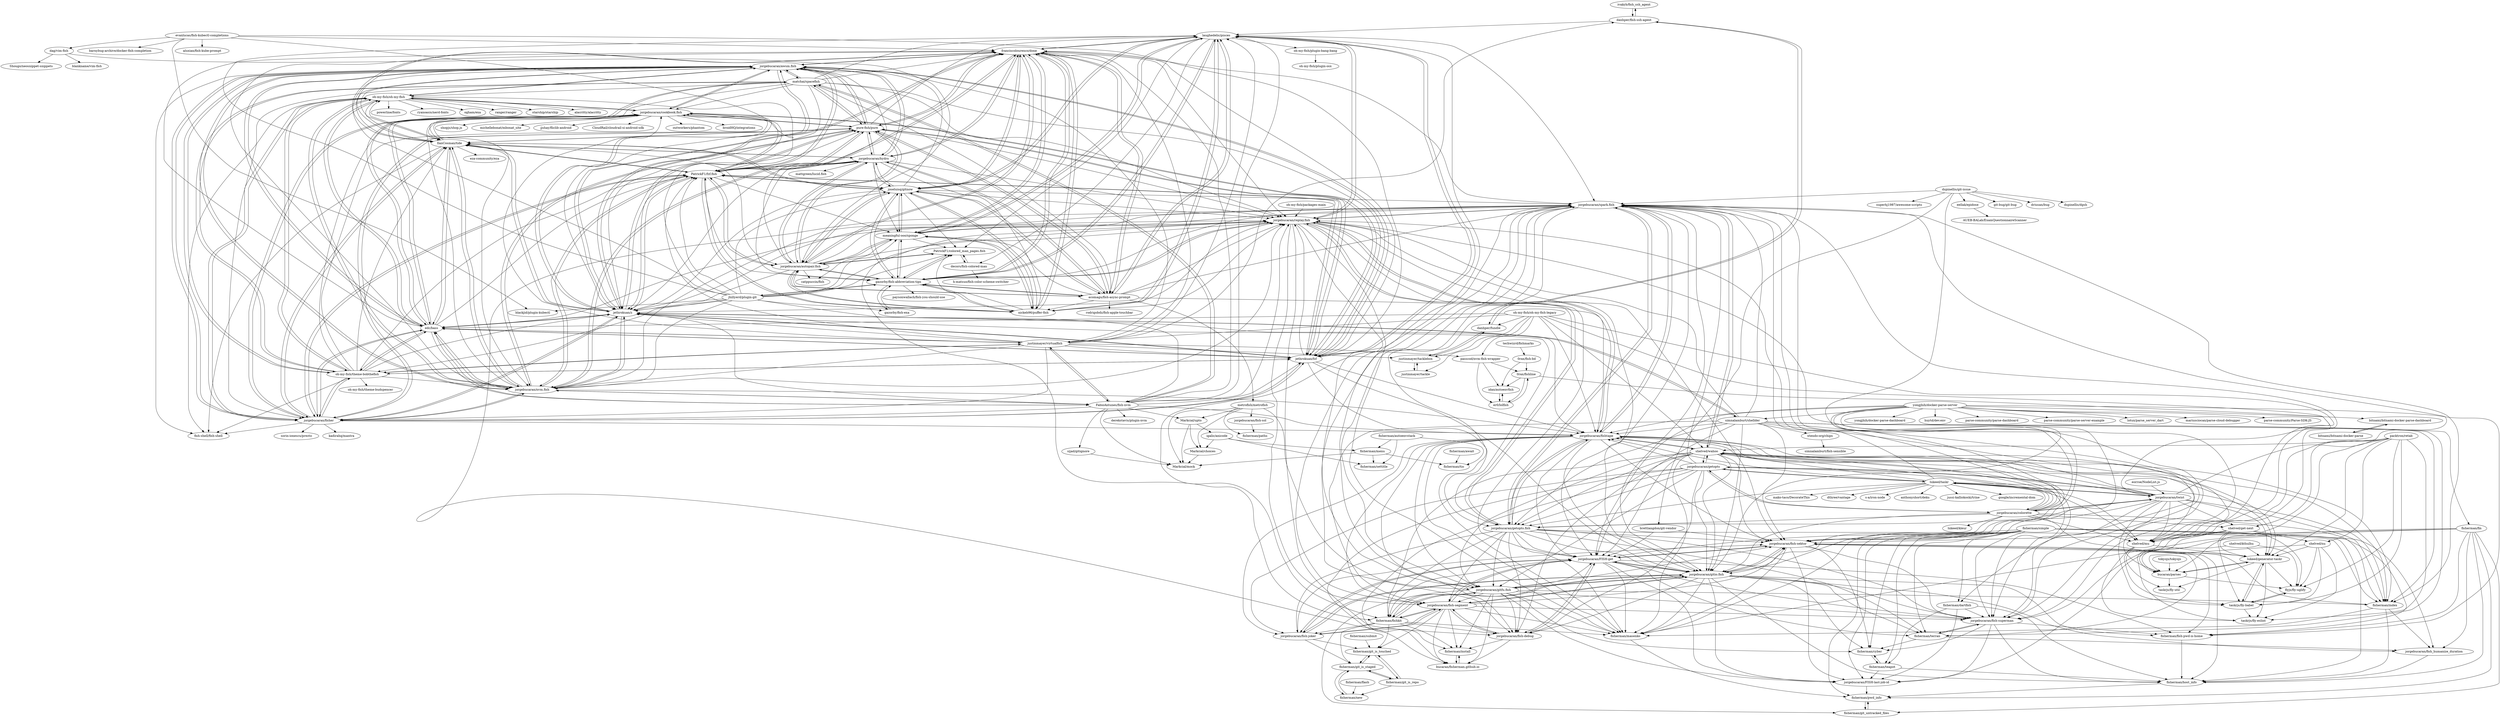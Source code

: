 digraph G {
"ivakyb/fish_ssh_agent" -> "danhper/fish-ssh-agent"
"matchai/spacefish" -> "jorgebucaran/awsm.fish"
"matchai/spacefish" -> "pure-fish/pure"
"matchai/spacefish" -> "jorgebucaran/cookbook.fish"
"matchai/spacefish" -> "edc/bass"
"matchai/spacefish" -> "laughedelic/pisces"
"matchai/spacefish" -> "jorgebucaran/fisher"
"matchai/spacefish" -> "oh-my-fish/theme-bobthefish"
"matchai/spacefish" -> "FabioAntunes/fish-nvm"
"matchai/spacefish" -> "franciscolourenco/done"
"matchai/spacefish" -> "jorgebucaran/replay.fish"
"matchai/spacefish" -> "jorgebucaran/nvm.fish"
"matchai/spacefish" -> "jethrokuan/fzf"
"matchai/spacefish" -> "jethrokuan/z"
"matchai/spacefish" -> "acomagu/fish-async-prompt"
"matchai/spacefish" -> "oh-my-fish/oh-my-fish"
"nickeb96/puffer-fish" -> "meaningful-ooo/sponge"
"nickeb96/puffer-fish" -> "jorgebucaran/autopair.fish"
"nickeb96/puffer-fish" -> "gazorby/fish-abbreviation-tips"
"nickeb96/puffer-fish" -> "jorgebucaran/replay.fish"
"nickeb96/puffer-fish" -> "franciscolourenco/done"
"nickeb96/puffer-fish" -> "laughedelic/pisces"
"nickeb96/puffer-fish" -> "joseluisq/gitnow"
"nickeb96/puffer-fish" -> "PatrickF1/colored_man_pages.fish"
"nickeb96/puffer-fish" -> "PatrickF1/fzf.fish"
"acomagu/fish-async-prompt" -> "jorgebucaran/autopair.fish"
"acomagu/fish-async-prompt" -> "jorgebucaran/replay.fish"
"acomagu/fish-async-prompt" -> "gazorby/fish-abbreviation-tips"
"acomagu/fish-async-prompt" -> "franciscolourenco/done"
"acomagu/fish-async-prompt" -> "laughedelic/pisces"
"acomagu/fish-async-prompt" -> "joseluisq/gitnow"
"acomagu/fish-async-prompt" -> "jorgebucaran/hydro"
"acomagu/fish-async-prompt" -> "pure-fish/pure"
"acomagu/fish-async-prompt" -> "metrofish/metrofish"
"acomagu/fish-async-prompt" -> "nickeb96/puffer-fish"
"acomagu/fish-async-prompt" -> "rodrigobdz/fish-apple-touchbar"
"acomagu/fish-async-prompt" -> "jorgebucaran/fishtape"
"acomagu/fish-async-prompt" -> "jorgebucaran/spark.fish"
"acomagu/fish-async-prompt" -> "meaningful-ooo/sponge"
"jorgebucaran/hydro" -> "pure-fish/pure"
"jorgebucaran/hydro" -> "jorgebucaran/autopair.fish"
"jorgebucaran/hydro" -> "franciscolourenco/done"
"jorgebucaran/hydro" -> "acomagu/fish-async-prompt"
"jorgebucaran/hydro" -> "joseluisq/gitnow"
"jorgebucaran/hydro" -> "PatrickF1/fzf.fish"
"jorgebucaran/hydro" -> "IlanCosman/tide"
"jorgebucaran/hydro" -> "mattgreen/lucid.fish"
"jorgebucaran/hydro" -> "jorgebucaran/replay.fish"
"jorgebucaran/hydro" -> "gazorby/fish-abbreviation-tips"
"jorgebucaran/hydro" -> "jorgebucaran/awsm.fish"
"jorgebucaran/hydro" -> "jethrokuan/z"
"jorgebucaran/hydro" -> "nickeb96/puffer-fish"
"jorgebucaran/hydro" -> "jorgebucaran/nvm.fish"
"jorgebucaran/hydro" -> "meaningful-ooo/sponge"
"jorgebucaran/autopair.fish" -> "nickeb96/puffer-fish"
"jorgebucaran/autopair.fish" -> "meaningful-ooo/sponge"
"jorgebucaran/autopair.fish" -> "gazorby/fish-abbreviation-tips"
"jorgebucaran/autopair.fish" -> "franciscolourenco/done"
"jorgebucaran/autopair.fish" -> "jorgebucaran/replay.fish"
"jorgebucaran/autopair.fish" -> "PatrickF1/colored_man_pages.fish"
"jorgebucaran/autopair.fish" -> "acomagu/fish-async-prompt"
"jorgebucaran/autopair.fish" -> "joseluisq/gitnow"
"jorgebucaran/autopair.fish" -> "PatrickF1/fzf.fish"
"jorgebucaran/autopair.fish" -> "jorgebucaran/hydro"
"jorgebucaran/autopair.fish" -> "jorgebucaran/spark.fish"
"jorgebucaran/autopair.fish" -> "jethrokuan/z"
"jorgebucaran/autopair.fish" -> "pure-fish/pure"
"jorgebucaran/autopair.fish" -> "catppuccin/fish" ["e"=1]
"jorgebucaran/autopair.fish" -> "jorgebucaran/awsm.fish"
"0rax/fish-bd" -> "0rax/fishline"
"0rax/fish-bd" -> "idan/autoenvfish"
"techwizrd/fishmarks" -> "0rax/fish-bd"
"PatrickF1/colored_man_pages.fish" -> "decors/fish-colored-man"
"PatrickF1/colored_man_pages.fish" -> "jorgebucaran/autopair.fish"
"PatrickF1/colored_man_pages.fish" -> "gazorby/fish-abbreviation-tips"
"idan/autoenvfish" -> "er0/lolfish"
"tokyojs/tokyojs" -> "bucaran/parsec"
"IlanCosman/tide" -> "jorgebucaran/fisher"
"IlanCosman/tide" -> "PatrickF1/fzf.fish"
"IlanCosman/tide" -> "jorgebucaran/awsm.fish"
"IlanCosman/tide" -> "jethrokuan/z"
"IlanCosman/tide" -> "jorgebucaran/nvm.fish"
"IlanCosman/tide" -> "pure-fish/pure"
"IlanCosman/tide" -> "jorgebucaran/hydro"
"IlanCosman/tide" -> "franciscolourenco/done"
"IlanCosman/tide" -> "oh-my-fish/oh-my-fish"
"IlanCosman/tide" -> "jorgebucaran/cookbook.fish"
"IlanCosman/tide" -> "fish-shell/fish-shell" ["e"=1]
"IlanCosman/tide" -> "jorgebucaran/autopair.fish"
"IlanCosman/tide" -> "joseluisq/gitnow"
"IlanCosman/tide" -> "edc/bass"
"IlanCosman/tide" -> "eza-community/eza" ["e"=1]
"jorgebucaran/spark.fish" -> "jorgebucaran/getopts.fish"
"jorgebucaran/spark.fish" -> "jorgebucaran/fishtape"
"jorgebucaran/spark.fish" -> "jorgebucaran/FISH-get"
"jorgebucaran/spark.fish" -> "jorgebucaran/gitio.fish"
"jorgebucaran/spark.fish" -> "jorgebucaran/fish-sektor"
"jorgebucaran/spark.fish" -> "jorgebucaran/gitfu.fish"
"jorgebucaran/spark.fish" -> "jorgebucaran/replay.fish"
"jorgebucaran/spark.fish" -> "jorgebucaran/fish-segment"
"jorgebucaran/spark.fish" -> "jorgebucaran/fish-debug"
"jorgebucaran/spark.fish" -> "fisherman/fishkit"
"jorgebucaran/spark.fish" -> "jorgebucaran/fish-superman"
"jorgebucaran/spark.fish" -> "shelved/wahoo"
"jorgebucaran/spark.fish" -> "fisherman/index"
"jorgebucaran/spark.fish" -> "fisherman/masenko"
"jorgebucaran/spark.fish" -> "bucaran/fisherman.github.io"
"PatrickF1/fzf.fish" -> "IlanCosman/tide"
"PatrickF1/fzf.fish" -> "jethrokuan/z"
"PatrickF1/fzf.fish" -> "jorgebucaran/fisher"
"PatrickF1/fzf.fish" -> "jorgebucaran/awsm.fish"
"PatrickF1/fzf.fish" -> "jorgebucaran/autopair.fish"
"PatrickF1/fzf.fish" -> "jethrokuan/fzf"
"PatrickF1/fzf.fish" -> "franciscolourenco/done"
"PatrickF1/fzf.fish" -> "jorgebucaran/hydro"
"PatrickF1/fzf.fish" -> "jorgebucaran/nvm.fish"
"PatrickF1/fzf.fish" -> "nickeb96/puffer-fish"
"PatrickF1/fzf.fish" -> "meaningful-ooo/sponge"
"PatrickF1/fzf.fish" -> "gazorby/fish-abbreviation-tips"
"PatrickF1/fzf.fish" -> "jorgebucaran/cookbook.fish"
"PatrickF1/fzf.fish" -> "pure-fish/pure"
"PatrickF1/fzf.fish" -> "joseluisq/gitnow"
"jorgebucaran/getopts.fish" -> "jorgebucaran/FISH-get"
"jorgebucaran/getopts.fish" -> "jorgebucaran/gitio.fish"
"jorgebucaran/getopts.fish" -> "jorgebucaran/fishtape"
"jorgebucaran/getopts.fish" -> "jorgebucaran/spark.fish"
"jorgebucaran/getopts.fish" -> "jorgebucaran/fish-sektor"
"jorgebucaran/getopts.fish" -> "jorgebucaran/fish-debug"
"jorgebucaran/getopts.fish" -> "jorgebucaran/gitfu.fish"
"jorgebucaran/getopts.fish" -> "jorgebucaran/fish-superman"
"jorgebucaran/getopts.fish" -> "jorgebucaran/fish-segment"
"jorgebucaran/getopts.fish" -> "jorgebucaran/replay.fish"
"jorgebucaran/getopts.fish" -> "jorgebucaran/fish-joker"
"jorgebucaran/getopts.fish" -> "fisherman/masenko"
"jorgebucaran/getopts.fish" -> "fisherman/fishkit"
"jorgebucaran/getopts.fish" -> "fisherman/terran"
"jorgebucaran/getopts.fish" -> "fisherman/index"
"justinmayer/tacklebox" -> "justinmayer/tackle"
"justinmayer/tacklebox" -> "danhper/fundle"
"joseluisq/gitnow" -> "meaningful-ooo/sponge"
"joseluisq/gitnow" -> "gazorby/fish-abbreviation-tips"
"joseluisq/gitnow" -> "jorgebucaran/autopair.fish"
"joseluisq/gitnow" -> "franciscolourenco/done"
"joseluisq/gitnow" -> "nickeb96/puffer-fish"
"joseluisq/gitnow" -> "acomagu/fish-async-prompt"
"joseluisq/gitnow" -> "jorgebucaran/hydro"
"joseluisq/gitnow" -> "jorgebucaran/replay.fish"
"joseluisq/gitnow" -> "laughedelic/pisces"
"joseluisq/gitnow" -> "jorgebucaran/spark.fish"
"joseluisq/gitnow" -> "PatrickF1/fzf.fish"
"joseluisq/gitnow" -> "jorgebucaran/awsm.fish"
"joseluisq/gitnow" -> "jethrokuan/z"
"joseluisq/gitnow" -> "PatrickF1/colored_man_pages.fish"
"joseluisq/gitnow" -> "IlanCosman/tide"
"er0/lolfish" -> "idan/autoenvfish"
"er0/lolfish" -> "0rax/fishline"
"packtron/retab" -> "lukeed/generator-taskr"
"packtron/retab" -> "shelved/mu"
"packtron/retab" -> "shelved/nu"
"packtron/retab" -> "taskrjs/fly-eslint"
"packtron/retab" -> "shelved/get-next"
"packtron/retab" -> "shelved/wahoo"
"packtron/retab" -> "flyjs/fly-uglify"
"packtron/retab" -> "bucaran/parsec"
"packtron/retab" -> "taskrjs/fly-babel"
"jorgebucaran/replay.fish" -> "jorgebucaran/FISH-get"
"jorgebucaran/replay.fish" -> "jorgebucaran/getopts.fish"
"jorgebucaran/replay.fish" -> "jorgebucaran/fishtape"
"jorgebucaran/replay.fish" -> "jorgebucaran/gitio.fish"
"jorgebucaran/replay.fish" -> "jorgebucaran/spark.fish"
"jorgebucaran/replay.fish" -> "jorgebucaran/fish-debug"
"jorgebucaran/replay.fish" -> "jorgebucaran/gitfu.fish"
"jorgebucaran/replay.fish" -> "jorgebucaran/fish-segment"
"jorgebucaran/replay.fish" -> "jorgebucaran/fish-sektor"
"jorgebucaran/replay.fish" -> "fisherman/fishkit"
"jorgebucaran/replay.fish" -> "jorgebucaran/fish-superman"
"jorgebucaran/replay.fish" -> "fisherman/masenko"
"jorgebucaran/replay.fish" -> "laughedelic/pisces"
"jorgebucaran/replay.fish" -> "gazorby/fish-abbreviation-tips"
"jorgebucaran/replay.fish" -> "meaningful-ooo/sponge"
"gazorby/fish-exa" -> "gazorby/fish-abbreviation-tips"
"jorgebucaran/twist" -> "jorgebucaran/fishtape"
"jorgebucaran/twist" -> "shelved/wahoo"
"jorgebucaran/twist" -> "fisherman/index"
"jorgebucaran/twist" -> "shelved/mu"
"jorgebucaran/twist" -> "jorgebucaran/getopts.fish"
"jorgebucaran/twist" -> "jorgebucaran/gitio.fish"
"jorgebucaran/twist" -> "shelved/get-next"
"jorgebucaran/twist" -> "lukeed/generator-taskr"
"jorgebucaran/twist" -> "jorgebucaran/getopts"
"jorgebucaran/twist" -> "jorgebucaran/spark.fish"
"jorgebucaran/twist" -> "jorgebucaran/colorette"
"jorgebucaran/twist" -> "lukeed/taskr"
"jorgebucaran/twist" -> "bucaran/parsec"
"jorgebucaran/twist" -> "taskrjs/fly-babel"
"jorgebucaran/twist" -> "jorgebucaran/fish-superman"
"gazorby/fish-abbreviation-tips" -> "nickeb96/puffer-fish"
"gazorby/fish-abbreviation-tips" -> "meaningful-ooo/sponge"
"gazorby/fish-abbreviation-tips" -> "jorgebucaran/autopair.fish"
"gazorby/fish-abbreviation-tips" -> "jorgebucaran/replay.fish"
"gazorby/fish-abbreviation-tips" -> "joseluisq/gitnow"
"gazorby/fish-abbreviation-tips" -> "PatrickF1/colored_man_pages.fish"
"gazorby/fish-abbreviation-tips" -> "acomagu/fish-async-prompt"
"gazorby/fish-abbreviation-tips" -> "gazorby/fish-exa"
"gazorby/fish-abbreviation-tips" -> "franciscolourenco/done"
"gazorby/fish-abbreviation-tips" -> "laughedelic/pisces"
"gazorby/fish-abbreviation-tips" -> "jhillyerd/plugin-git"
"gazorby/fish-abbreviation-tips" -> "jorgebucaran/spark.fish"
"gazorby/fish-abbreviation-tips" -> "paysonwallach/fish-you-should-use"
"meaningful-ooo/sponge" -> "nickeb96/puffer-fish"
"meaningful-ooo/sponge" -> "jorgebucaran/autopair.fish"
"meaningful-ooo/sponge" -> "gazorby/fish-abbreviation-tips"
"meaningful-ooo/sponge" -> "joseluisq/gitnow"
"meaningful-ooo/sponge" -> "jorgebucaran/replay.fish"
"meaningful-ooo/sponge" -> "franciscolourenco/done"
"meaningful-ooo/sponge" -> "PatrickF1/colored_man_pages.fish"
"meaningful-ooo/sponge" -> "laughedelic/pisces"
"meaningful-ooo/sponge" -> "catppuccin/fish" ["e"=1]
"0rax/fishline" -> "er0/lolfish"
"0rax/fishline" -> "idan/autoenvfish"
"0rax/fishline" -> "shelved/mu"
"justinmayer/tackle" -> "justinmayer/tacklebox"
"eellak/epidose" -> "AUEB-BALab/ExamQuestionnaireScanner"
"jorgebucaran/fish-segment" -> "jorgebucaran/fish-debug"
"jorgebucaran/fish-segment" -> "jorgebucaran/gitio.fish"
"jorgebucaran/fish-segment" -> "fisherman/masenko"
"jorgebucaran/fish-segment" -> "jorgebucaran/fish-superman"
"jorgebucaran/fish-segment" -> "jorgebucaran/FISH-get"
"jorgebucaran/fish-segment" -> "jorgebucaran/fish-joker"
"jorgebucaran/fish-segment" -> "jorgebucaran/fish-sektor"
"jorgebucaran/fish-segment" -> "fisherman/git_is_touched"
"jorgebucaran/fish-segment" -> "bucaran/fisherman.github.io"
"jorgebucaran/fish-segment" -> "fisherman/install"
"jorgebucaran/fish-segment" -> "fisherman/fishkit"
"fisherman/submit" -> "fisherman/git_is_touched"
"jorgebucaran/colorette" -> "jorgebucaran/getopts"
"jorgebucaran/colorette" -> "jorgebucaran/fishtape"
"jorgebucaran/colorette" -> "shelved/wahoo"
"jorgebucaran/colorette" -> "lukeed/taskr"
"jorgebucaran/colorette" -> "shelved/mu"
"jorgebucaran/colorette" -> "jorgebucaran/twist"
"jorgebucaran/colorette" -> "jorgebucaran/spark.fish"
"jorgebucaran/colorette" -> "shelved/get-next"
"jorgebucaran/colorette" -> "jorgebucaran/fish-sektor"
"jorgebucaran/colorette" -> "jorgebucaran/gitio.fish"
"jorgebucaran/colorette" -> "lukeed/kleur" ["e"=1]
"jorgebucaran/colorette" -> "jorgebucaran/getopts.fish"
"jorgebucaran/colorette" -> "fisherman/index"
"jorgebucaran/colorette" -> "jorgebucaran/replay.fish"
"jorgebucaran/colorette" -> "lukeed/generator-taskr"
"edc/bass" -> "jorgebucaran/fisher"
"edc/bass" -> "jorgebucaran/nvm.fish"
"edc/bass" -> "jorgebucaran/awsm.fish"
"edc/bass" -> "jethrokuan/z"
"edc/bass" -> "FabioAntunes/fish-nvm"
"edc/bass" -> "justinmayer/virtualfish"
"edc/bass" -> "oh-my-fish/oh-my-fish"
"edc/bass" -> "jorgebucaran/cookbook.fish"
"edc/bass" -> "oh-my-fish/theme-bobthefish"
"edc/bass" -> "jethrokuan/fzf"
"edc/bass" -> "franciscolourenco/done"
"edc/bass" -> "matchai/spacefish"
"edc/bass" -> "jorgebucaran/replay.fish"
"edc/bass" -> "IlanCosman/tide"
"edc/bass" -> "PatrickF1/fzf.fish"
"lukeed/taskr" -> "jorgebucaran/fishtape"
"lukeed/taskr" -> "jorgebucaran/getopts"
"lukeed/taskr" -> "shelved/wahoo"
"lukeed/taskr" -> "jorgebucaran/colorette"
"lukeed/taskr" -> "jorgebucaran/twist"
"lukeed/taskr" -> "jorgebucaran/spark.fish"
"lukeed/taskr" -> "dthree/vantage" ["e"=1]
"lukeed/taskr" -> "shelved/mu"
"lukeed/taskr" -> "s-a/iron-node" ["e"=1]
"lukeed/taskr" -> "jorgebucaran/getopts.fish"
"lukeed/taskr" -> "anthonyshort/deku" ["e"=1]
"lukeed/taskr" -> "jussi-kalliokoski/trine" ["e"=1]
"lukeed/taskr" -> "google/incremental-dom" ["e"=1]
"lukeed/taskr" -> "fisherman/index"
"lukeed/taskr" -> "mako-taco/DecorateThis" ["e"=1]
"oh-my-fish/theme-bobthefish" -> "oh-my-fish/oh-my-fish"
"oh-my-fish/theme-bobthefish" -> "jorgebucaran/awsm.fish"
"oh-my-fish/theme-bobthefish" -> "jorgebucaran/fisher"
"oh-my-fish/theme-bobthefish" -> "edc/bass"
"oh-my-fish/theme-bobthefish" -> "jethrokuan/fzf"
"oh-my-fish/theme-bobthefish" -> "matchai/spacefish"
"oh-my-fish/theme-bobthefish" -> "jethrokuan/z"
"oh-my-fish/theme-bobthefish" -> "jorgebucaran/cookbook.fish"
"oh-my-fish/theme-bobthefish" -> "IlanCosman/tide"
"oh-my-fish/theme-bobthefish" -> "pure-fish/pure"
"oh-my-fish/theme-bobthefish" -> "justinmayer/virtualfish"
"oh-my-fish/theme-bobthefish" -> "PatrickF1/fzf.fish"
"oh-my-fish/theme-bobthefish" -> "fish-shell/fish-shell" ["e"=1]
"oh-my-fish/theme-bobthefish" -> "jorgebucaran/nvm.fish"
"oh-my-fish/theme-bobthefish" -> "oh-my-fish/theme-budspencer"
"shelved/get-next" -> "lukeed/generator-taskr"
"shelved/get-next" -> "taskrjs/fly-babel"
"shelved/get-next" -> "shelved/nu"
"shelved/get-next" -> "taskrjs/fly-eslint"
"shelved/get-next" -> "flyjs/fly-uglify"
"shelved/get-next" -> "bucaran/parsec"
"shelved/get-next" -> "shelved/mu"
"passcod/nvm-fish-wrapper" -> "idan/autoenvfish"
"passcod/nvm-fish-wrapper" -> "er0/lolfish"
"passcod/nvm-fish-wrapper" -> "0rax/fishline"
"eorroe/NodeList.js" -> "jorgebucaran/twist"
"jorgebucaran/getopts" -> "shelved/mu"
"jorgebucaran/getopts" -> "jorgebucaran/fishtape"
"jorgebucaran/getopts" -> "shelved/wahoo"
"jorgebucaran/getopts" -> "jorgebucaran/colorette"
"jorgebucaran/getopts" -> "jorgebucaran/gitio.fish"
"jorgebucaran/getopts" -> "jorgebucaran/getopts.fish"
"jorgebucaran/getopts" -> "jorgebucaran/spark.fish"
"jorgebucaran/getopts" -> "jorgebucaran/gitfu.fish"
"jorgebucaran/getopts" -> "lukeed/taskr"
"jorgebucaran/getopts" -> "bucaran/fisherman.github.io"
"jorgebucaran/getopts" -> "fisherman/install"
"jorgebucaran/getopts" -> "jorgebucaran/fish-debug"
"jorgebucaran/getopts" -> "lukeed/generator-taskr"
"jorgebucaran/getopts" -> "jorgebucaran/twist"
"jorgebucaran/getopts" -> "jorgebucaran/fish-joker"
"jorgebucaran/fishtape" -> "jorgebucaran/getopts.fish"
"jorgebucaran/fishtape" -> "jorgebucaran/spark.fish"
"jorgebucaran/fishtape" -> "jorgebucaran/FISH-get"
"jorgebucaran/fishtape" -> "jorgebucaran/gitio.fish"
"jorgebucaran/fishtape" -> "shelved/wahoo"
"jorgebucaran/fishtape" -> "jorgebucaran/replay.fish"
"jorgebucaran/fishtape" -> "jorgebucaran/fish-sektor"
"jorgebucaran/fishtape" -> "fisherman/index"
"jorgebucaran/fishtape" -> "jorgebucaran/fish-segment"
"jorgebucaran/fishtape" -> "jorgebucaran/fish-debug"
"jorgebucaran/fishtape" -> "jorgebucaran/gitfu.fish"
"jorgebucaran/fishtape" -> "jorgebucaran/fish-superman"
"jorgebucaran/fishtape" -> "jorgebucaran/fish-joker"
"jorgebucaran/fishtape" -> "fisherman/masenko"
"jorgebucaran/fishtape" -> "shelved/mu"
"jorgebucaran/fish-joker" -> "jorgebucaran/gitio.fish"
"jorgebucaran/fish-joker" -> "fisherman/git_is_touched"
"jorgebucaran/fish-joker" -> "fisherman/git_is_staged"
"jorgebucaran/fish-joker" -> "jorgebucaran/fish-sektor"
"jorgebucaran/fish-joker" -> "jorgebucaran/fish-segment"
"jorgebucaran/fish-joker" -> "jorgebucaran/FISH-get"
"shelved/wahoo" -> "jorgebucaran/fishtape"
"shelved/wahoo" -> "shelved/mu"
"shelved/wahoo" -> "fisherman/index"
"shelved/wahoo" -> "jorgebucaran/gitio.fish"
"shelved/wahoo" -> "jorgebucaran/getopts.fish"
"shelved/wahoo" -> "lukeed/generator-taskr"
"shelved/wahoo" -> "jorgebucaran/FISH-get"
"shelved/wahoo" -> "jorgebucaran/spark.fish"
"shelved/wahoo" -> "jorgebucaran/fish-sektor"
"shelved/wahoo" -> "fisherman/masenko"
"shelved/wahoo" -> "jorgebucaran/fish-debug"
"shelved/wahoo" -> "fisherman/fishkit"
"shelved/wahoo" -> "jorgebucaran/fish-superman"
"shelved/wahoo" -> "jorgebucaran/getopts"
"shelved/wahoo" -> "jorgebucaran/gitfu.fish"
"shelved/nu" -> "lukeed/generator-taskr"
"shelved/nu" -> "taskrjs/fly-eslint"
"shelved/nu" -> "flyjs/fly-uglify"
"shelved/nu" -> "bucaran/parsec"
"shelved/nu" -> "taskrjs/fly-babel"
"flyjs/fly-uglify" -> "taskrjs/fly-babel"
"fisherman/git_is_touched" -> "fisherman/git_is_staged"
"fisherman/git_is_touched" -> "fisherman/git_is_repo"
"shelved/kthulhu" -> "lukeed/generator-taskr"
"shelved/kthulhu" -> "flyjs/fly-uglify"
"shelved/kthulhu" -> "bucaran/parsec"
"fisherman/masenko" -> "fisherman/pwd_info"
"jorgebucaran/FISH-get" -> "jorgebucaran/fish-superman"
"jorgebucaran/FISH-get" -> "jorgebucaran/gitio.fish"
"jorgebucaran/FISH-get" -> "jorgebucaran/fish-sektor"
"jorgebucaran/FISH-get" -> "jorgebucaran/fish-debug"
"jorgebucaran/FISH-get" -> "fisherman/terran"
"jorgebucaran/FISH-get" -> "jorgebucaran/fish-segment"
"jorgebucaran/FISH-get" -> "jorgebucaran/FISH-last-job-id"
"jorgebucaran/FISH-get" -> "jorgebucaran/fish-joker"
"jorgebucaran/FISH-get" -> "fisherman/masenko"
"jorgebucaran/FISH-get" -> "fisherman/fish-pwd-is-home"
"jorgebucaran/gitio.fish" -> "jorgebucaran/fish-superman"
"jorgebucaran/gitio.fish" -> "jorgebucaran/FISH-get"
"jorgebucaran/gitio.fish" -> "jorgebucaran/fish-sektor"
"jorgebucaran/gitio.fish" -> "jorgebucaran/fish-joker"
"jorgebucaran/gitio.fish" -> "fisherman/masenko"
"jorgebucaran/gitio.fish" -> "fisherman/terran"
"jorgebucaran/gitio.fish" -> "jorgebucaran/fish-segment"
"jorgebucaran/gitio.fish" -> "fisherman/fish-pwd-is-home"
"jorgebucaran/gitio.fish" -> "jorgebucaran/gitfu.fish"
"jorgebucaran/gitio.fish" -> "jorgebucaran/fish_humanize_duration"
"jorgebucaran/gitio.fish" -> "fisherman/cyber"
"jorgebucaran/gitio.fish" -> "jorgebucaran/fish-debug"
"jorgebucaran/gitio.fish" -> "fisherman/fishkit"
"jorgebucaran/gitio.fish" -> "fisherman/host_info"
"jorgebucaran/gitio.fish" -> "jorgebucaran/FISH-last-job-id"
"jorgebucaran/fish-sektor" -> "jorgebucaran/fish-superman"
"jorgebucaran/fish-sektor" -> "fisherman/terran"
"jorgebucaran/fish-sektor" -> "jorgebucaran/FISH-get"
"jorgebucaran/fish-sektor" -> "jorgebucaran/gitio.fish"
"jorgebucaran/fish-sektor" -> "jorgebucaran/FISH-last-job-id"
"jorgebucaran/fish-sektor" -> "fisherman/cyber"
"jorgebucaran/fish-sektor" -> "fisherman/masenko"
"jorgebucaran/fish-sektor" -> "fisherman/host_info"
"jorgebucaran/fish-sektor" -> "fisherman/fish-pwd-is-home"
"bucaran/parsec" -> "flyjs/fly-uglify"
"bucaran/parsec" -> "lukeed/generator-taskr"
"bucaran/parsec" -> "taskrjs/fly-util"
"taskrjs/fly-babel" -> "taskrjs/fly-eslint"
"taskrjs/fly-babel" -> "flyjs/fly-uglify"
"taskrjs/fly-babel" -> "lukeed/generator-taskr"
"lukeed/generator-taskr" -> "taskrjs/fly-eslint"
"lukeed/generator-taskr" -> "flyjs/fly-uglify"
"lukeed/generator-taskr" -> "bucaran/parsec"
"lukeed/generator-taskr" -> "taskrjs/fly-babel"
"lukeed/generator-taskr" -> "taskrjs/fly-util"
"fisherman/git_is_staged" -> "fisherman/git_is_touched"
"fisherman/git_is_staged" -> "fisherman/git_is_repo"
"fisherman/git_is_staged" -> "fisherman/new"
"fisherman/git_is_repo" -> "fisherman/git_is_staged"
"fisherman/git_is_repo" -> "fisherman/new"
"fisherman/git_is_repo" -> "fisherman/git_is_touched"
"fisherman/flash" -> "fisherman/new"
"fisherman/terran" -> "fisherman/cyber"
"fisherman/terran" -> "jorgebucaran/fish-superman"
"fisherman/terran" -> "jorgebucaran/fish_humanize_duration"
"fisherman/new" -> "fisherman/git_is_staged"
"jorgebucaran/fisher" -> "jorgebucaran/awsm.fish"
"jorgebucaran/fisher" -> "IlanCosman/tide"
"jorgebucaran/fisher" -> "jorgebucaran/nvm.fish"
"jorgebucaran/fisher" -> "oh-my-fish/oh-my-fish"
"jorgebucaran/fisher" -> "fish-shell/fish-shell" ["e"=1]
"jorgebucaran/fisher" -> "PatrickF1/fzf.fish"
"jorgebucaran/fisher" -> "jethrokuan/z"
"jorgebucaran/fisher" -> "edc/bass"
"jorgebucaran/fisher" -> "jorgebucaran/cookbook.fish"
"jorgebucaran/fisher" -> "pure-fish/pure"
"jorgebucaran/fisher" -> "jethrokuan/fzf"
"jorgebucaran/fisher" -> "sorin-ionescu/prezto" ["e"=1]
"jorgebucaran/fisher" -> "kadirahq/mantra" ["e"=1]
"jorgebucaran/fisher" -> "oh-my-fish/theme-bobthefish"
"jorgebucaran/fisher" -> "jorgebucaran/fishtape"
"jorgebucaran/awsm.fish" -> "jorgebucaran/fisher"
"jorgebucaran/awsm.fish" -> "jorgebucaran/cookbook.fish"
"jorgebucaran/awsm.fish" -> "IlanCosman/tide"
"jorgebucaran/awsm.fish" -> "PatrickF1/fzf.fish"
"jorgebucaran/awsm.fish" -> "pure-fish/pure"
"jorgebucaran/awsm.fish" -> "jethrokuan/z"
"jorgebucaran/awsm.fish" -> "oh-my-fish/oh-my-fish"
"jorgebucaran/awsm.fish" -> "jorgebucaran/nvm.fish"
"jorgebucaran/awsm.fish" -> "edc/bass"
"jorgebucaran/awsm.fish" -> "franciscolourenco/done"
"jorgebucaran/awsm.fish" -> "matchai/spacefish"
"jorgebucaran/awsm.fish" -> "jorgebucaran/hydro"
"jorgebucaran/awsm.fish" -> "fish-shell/fish-shell" ["e"=1]
"jorgebucaran/awsm.fish" -> "oh-my-fish/theme-bobthefish"
"jorgebucaran/awsm.fish" -> "jethrokuan/fzf"
"oh-my-fish/oh-my-fish" -> "jorgebucaran/fisher"
"oh-my-fish/oh-my-fish" -> "fish-shell/fish-shell" ["e"=1]
"oh-my-fish/oh-my-fish" -> "jorgebucaran/awsm.fish"
"oh-my-fish/oh-my-fish" -> "oh-my-fish/theme-bobthefish"
"oh-my-fish/oh-my-fish" -> "IlanCosman/tide"
"oh-my-fish/oh-my-fish" -> "edc/bass"
"oh-my-fish/oh-my-fish" -> "jorgebucaran/cookbook.fish"
"oh-my-fish/oh-my-fish" -> "powerline/fonts" ["e"=1]
"oh-my-fish/oh-my-fish" -> "ryanoasis/nerd-fonts" ["e"=1]
"oh-my-fish/oh-my-fish" -> "jorgebucaran/nvm.fish"
"oh-my-fish/oh-my-fish" -> "PatrickF1/fzf.fish"
"oh-my-fish/oh-my-fish" -> "ogham/exa" ["e"=1]
"oh-my-fish/oh-my-fish" -> "ranger/ranger" ["e"=1]
"oh-my-fish/oh-my-fish" -> "starship/starship" ["e"=1]
"oh-my-fish/oh-my-fish" -> "alacritty/alacritty" ["e"=1]
"jorgebucaran/cookbook.fish" -> "jorgebucaran/awsm.fish"
"jorgebucaran/cookbook.fish" -> "jorgebucaran/fisher"
"jorgebucaran/cookbook.fish" -> "outworkers/phantom" ["e"=1]
"jorgebucaran/cookbook.fish" -> "broidHQ/integrations" ["e"=1]
"jorgebucaran/cookbook.fish" -> "jethrokuan/z"
"jorgebucaran/cookbook.fish" -> "shopjs/shop.js" ["e"=1]
"jorgebucaran/cookbook.fish" -> "michellebonat/mbonat_site" ["e"=1]
"jorgebucaran/cookbook.fish" -> "pure-fish/pure"
"jorgebucaran/cookbook.fish" -> "PatrickF1/fzf.fish"
"jorgebucaran/cookbook.fish" -> "jjshay/fliclib-android" ["e"=1]
"jorgebucaran/cookbook.fish" -> "CloudRail/cloudrail-si-android-sdk" ["e"=1]
"jorgebucaran/cookbook.fish" -> "edc/bass"
"jorgebucaran/cookbook.fish" -> "IlanCosman/tide"
"jorgebucaran/cookbook.fish" -> "oh-my-fish/oh-my-fish"
"jorgebucaran/cookbook.fish" -> "jethrokuan/fzf"
"simnalamburt/shellder" -> "jorgebucaran/fishtape"
"simnalamburt/shellder" -> "jorgebucaran/getopts.fish"
"simnalamburt/shellder" -> "jorgebucaran/fish-sektor"
"simnalamburt/shellder" -> "jorgebucaran/FISH-get"
"simnalamburt/shellder" -> "fisherman/dartfish"
"simnalamburt/shellder" -> "jorgebucaran/gitio.fish"
"simnalamburt/shellder" -> "fisherman/fin"
"simnalamburt/shellder" -> "fisherman/index"
"simnalamburt/shellder" -> "xtendo-org/chips"
"simnalamburt/shellder" -> "jethrokuan/z"
"simnalamburt/shellder" -> "jorgebucaran/spark.fish"
"simnalamburt/shellder" -> "jorgebucaran/fish-segment"
"simnalamburt/shellder" -> "jorgebucaran/replay.fish"
"simnalamburt/shellder" -> "fisherman/terran"
"simnalamburt/shellder" -> "jorgebucaran/fish-superman"
"pure-fish/pure" -> "jorgebucaran/hydro"
"pure-fish/pure" -> "jorgebucaran/awsm.fish"
"pure-fish/pure" -> "jethrokuan/z"
"pure-fish/pure" -> "franciscolourenco/done"
"pure-fish/pure" -> "jorgebucaran/fisher"
"pure-fish/pure" -> "IlanCosman/tide"
"pure-fish/pure" -> "acomagu/fish-async-prompt"
"pure-fish/pure" -> "jethrokuan/fzf"
"pure-fish/pure" -> "jorgebucaran/cookbook.fish"
"pure-fish/pure" -> "jorgebucaran/replay.fish"
"pure-fish/pure" -> "PatrickF1/fzf.fish"
"pure-fish/pure" -> "jorgebucaran/autopair.fish"
"pure-fish/pure" -> "laughedelic/pisces"
"pure-fish/pure" -> "matchai/spacefish"
"pure-fish/pure" -> "jorgebucaran/nvm.fish"
"justinmayer/virtualfish" -> "edc/bass"
"justinmayer/virtualfish" -> "jethrokuan/z"
"justinmayer/virtualfish" -> "franciscolourenco/done"
"justinmayer/virtualfish" -> "FabioAntunes/fish-nvm"
"justinmayer/virtualfish" -> "jorgebucaran/awsm.fish"
"justinmayer/virtualfish" -> "jorgebucaran/cookbook.fish"
"justinmayer/virtualfish" -> "jorgebucaran/fisher"
"justinmayer/virtualfish" -> "passcod/nvm-fish-wrapper"
"justinmayer/virtualfish" -> "laughedelic/pisces"
"justinmayer/virtualfish" -> "jethrokuan/fzf"
"justinmayer/virtualfish" -> "PatrickF1/fzf.fish"
"justinmayer/virtualfish" -> "danhper/fish-ssh-agent"
"justinmayer/virtualfish" -> "justinmayer/tacklebox"
"justinmayer/virtualfish" -> "jorgebucaran/nvm.fish"
"justinmayer/virtualfish" -> "oh-my-fish/theme-bobthefish"
"oh-my-fish/plugin-bang-bang" -> "oh-my-fish/plugin-osx"
"danhper/fish-ssh-agent" -> "ivakyb/fish_ssh_agent"
"danhper/fish-ssh-agent" -> "danhper/fundle"
"danhper/fish-ssh-agent" -> "laughedelic/pisces"
"brettlangdon/git-vendor" -> "jorgebucaran/fish-sektor"
"brettlangdon/git-vendor" -> "jorgebucaran/FISH-get"
"danhper/fundle" -> "justinmayer/tacklebox"
"danhper/fundle" -> "danhper/fish-ssh-agent"
"fisherman/index" -> "jorgebucaran/fish_humanize_duration"
"fisherman/index" -> "fisherman/host_info"
"fisherman/index" -> "jorgebucaran/fish-sektor"
"fisherman/index" -> "fisherman/masenko"
"shelved/mu" -> "lukeed/generator-taskr"
"shelved/mu" -> "taskrjs/fly-eslint"
"shelved/mu" -> "taskrjs/fly-babel"
"shelved/mu" -> "taskrjs/fly-util"
"jorgebucaran/fish-debug" -> "jorgebucaran/FISH-get"
"jorgebucaran/fish-debug" -> "jorgebucaran/fish-segment"
"jorgebucaran/fish-debug" -> "bucaran/fisherman.github.io"
"jorgebucaran/fish-debug" -> "fisherman/install"
"jorgebucaran/nvm.fish" -> "jorgebucaran/fisher"
"jorgebucaran/nvm.fish" -> "FabioAntunes/fish-nvm"
"jorgebucaran/nvm.fish" -> "jethrokuan/z"
"jorgebucaran/nvm.fish" -> "edc/bass"
"jorgebucaran/nvm.fish" -> "jorgebucaran/awsm.fish"
"jorgebucaran/nvm.fish" -> "IlanCosman/tide"
"jorgebucaran/nvm.fish" -> "PatrickF1/fzf.fish"
"jorgebucaran/nvm.fish" -> "franciscolourenco/done"
"jorgebucaran/nvm.fish" -> "jorgebucaran/cookbook.fish"
"jorgebucaran/nvm.fish" -> "oh-my-fish/oh-my-fish"
"jorgebucaran/nvm.fish" -> "pure-fish/pure"
"jorgebucaran/nvm.fish" -> "jorgebucaran/hydro"
"jorgebucaran/nvm.fish" -> "jorgebucaran/spark.fish"
"jorgebucaran/nvm.fish" -> "jorgebucaran/fishtape"
"jorgebucaran/nvm.fish" -> "jorgebucaran/replay.fish"
"jethrokuan/z" -> "PatrickF1/fzf.fish"
"jethrokuan/z" -> "jethrokuan/fzf"
"jethrokuan/z" -> "jorgebucaran/replay.fish"
"jethrokuan/z" -> "jorgebucaran/fisher"
"jethrokuan/z" -> "jorgebucaran/spark.fish"
"jethrokuan/z" -> "franciscolourenco/done"
"jethrokuan/z" -> "jorgebucaran/awsm.fish"
"jethrokuan/z" -> "pure-fish/pure"
"jethrokuan/z" -> "IlanCosman/tide"
"jethrokuan/z" -> "jorgebucaran/getopts.fish"
"jethrokuan/z" -> "jorgebucaran/fishtape"
"jethrokuan/z" -> "jorgebucaran/nvm.fish"
"jethrokuan/z" -> "edc/bass"
"jethrokuan/z" -> "simnalamburt/shellder"
"jethrokuan/z" -> "jorgebucaran/cookbook.fish"
"yongjhih/docker-parse-server" -> "yongjhih/docker-parse-dashboard"
"yongjhih/docker-parse-server" -> "huytd/dev.env" ["e"=1]
"yongjhih/docker-parse-server" -> "parse-community/parse-dashboard" ["e"=1]
"yongjhih/docker-parse-server" -> "jorgebucaran/fish-sektor"
"yongjhih/docker-parse-server" -> "parse-community/parse-server-example" ["e"=1]
"yongjhih/docker-parse-server" -> "fisherman/fish-pwd-is-home"
"yongjhih/docker-parse-server" -> "jorgebucaran/fish-superman"
"yongjhih/docker-parse-server" -> "jorgebucaran/fishtape"
"yongjhih/docker-parse-server" -> "lotux/parse_server_dart"
"yongjhih/docker-parse-server" -> "bitnami/bitnami-docker-parse-dashboard"
"yongjhih/docker-parse-server" -> "mariusciocan/parse-cloud-debugger"
"yongjhih/docker-parse-server" -> "jorgebucaran/FISH-get"
"yongjhih/docker-parse-server" -> "jorgebucaran/gitio.fish"
"yongjhih/docker-parse-server" -> "simnalamburt/shellder"
"yongjhih/docker-parse-server" -> "parse-community/Parse-SDK-JS" ["e"=1]
"FabioAntunes/fish-nvm" -> "jorgebucaran/nvm.fish"
"FabioAntunes/fish-nvm" -> "edc/bass"
"FabioAntunes/fish-nvm" -> "jorgebucaran/replay.fish"
"FabioAntunes/fish-nvm" -> "matchai/spacefish"
"FabioAntunes/fish-nvm" -> "justinmayer/virtualfish"
"FabioAntunes/fish-nvm" -> "derekstavis/plugin-nvm"
"FabioAntunes/fish-nvm" -> "laughedelic/pisces"
"FabioAntunes/fish-nvm" -> "jethrokuan/z"
"FabioAntunes/fish-nvm" -> "jethrokuan/fzf"
"FabioAntunes/fish-nvm" -> "Markcial/upto"
"FabioAntunes/fish-nvm" -> "jorgebucaran/fisher"
"FabioAntunes/fish-nvm" -> "Markcial/mock"
"FabioAntunes/fish-nvm" -> "jorgebucaran/fishtape"
"FabioAntunes/fish-nvm" -> "sijad/gitignore"
"FabioAntunes/fish-nvm" -> "franciscolourenco/done"
"jhillyerd/plugin-git" -> "gazorby/fish-abbreviation-tips"
"jhillyerd/plugin-git" -> "jethrokuan/z"
"jhillyerd/plugin-git" -> "PatrickF1/fzf.fish"
"jhillyerd/plugin-git" -> "pure-fish/pure"
"jhillyerd/plugin-git" -> "joseluisq/gitnow"
"jhillyerd/plugin-git" -> "jorgebucaran/replay.fish"
"jhillyerd/plugin-git" -> "gazorby/fish-exa"
"jhillyerd/plugin-git" -> "PatrickF1/colored_man_pages.fish"
"jhillyerd/plugin-git" -> "meaningful-ooo/sponge"
"jhillyerd/plugin-git" -> "jorgebucaran/awsm.fish"
"jhillyerd/plugin-git" -> "blackjid/plugin-kubectl"
"jhillyerd/plugin-git" -> "laughedelic/pisces"
"jhillyerd/plugin-git" -> "jorgebucaran/nvm.fish"
"jhillyerd/plugin-git" -> "FabioAntunes/fish-nvm"
"jhillyerd/plugin-git" -> "oh-my-fish/theme-bobthefish"
"jethrokuan/fzf" -> "jethrokuan/z"
"jethrokuan/fzf" -> "PatrickF1/fzf.fish"
"jethrokuan/fzf" -> "laughedelic/pisces"
"jethrokuan/fzf" -> "jorgebucaran/replay.fish"
"jethrokuan/fzf" -> "pure-fish/pure"
"jethrokuan/fzf" -> "jorgebucaran/fisher"
"jethrokuan/fzf" -> "jorgebucaran/awsm.fish"
"jethrokuan/fzf" -> "jorgebucaran/spark.fish"
"jethrokuan/fzf" -> "jorgebucaran/fishtape"
"jethrokuan/fzf" -> "franciscolourenco/done"
"jethrokuan/fzf" -> "jorgebucaran/getopts.fish"
"jethrokuan/fzf" -> "edc/bass"
"jethrokuan/fzf" -> "jorgebucaran/cookbook.fish"
"jethrokuan/fzf" -> "oh-my-fish/theme-bobthefish"
"jethrokuan/fzf" -> "jorgebucaran/gitio.fish"
"fisherman/simple" -> "jorgebucaran/FISH-last-job-id"
"fisherman/simple" -> "fisherman/teapot"
"fisherman/simple" -> "fisherman/terran"
"fisherman/simple" -> "jorgebucaran/fish-superman"
"fisherman/simple" -> "fisherman/cyber"
"fisherman/simple" -> "fisherman/masenko"
"fisherman/simple" -> "fisherman/dartfish"
"fisherman/simple" -> "jorgebucaran/fish-sektor"
"fisherman/simple" -> "fisherman/pwd_info"
"fisherman/simple" -> "fisherman/host_info"
"fisherman/simple" -> "jorgebucaran/FISH-get"
"fisherman/simple" -> "fisherman/fish-pwd-is-home"
"fisherman/simple" -> "jorgebucaran/gitio.fish"
"fisherman/simple" -> "jorgebucaran/fish_humanize_duration"
"fisherman/teapot" -> "fisherman/cyber"
"fisherman/teapot" -> "fisherman/host_info"
"fisherman/teapot" -> "jorgebucaran/FISH-last-job-id"
"dspinellis/git-issue" -> "brettlangdon/git-vendor"
"dspinellis/git-issue" -> "git-bug/git-bug" ["e"=1]
"dspinellis/git-issue" -> "jorgebucaran/spark.fish"
"dspinellis/git-issue" -> "driusan/bug"
"dspinellis/git-issue" -> "jorgebucaran/fish-sektor"
"dspinellis/git-issue" -> "dspinellis/dgsh"
"dspinellis/git-issue" -> "eellak/epidose"
"dspinellis/git-issue" -> "superhj1987/awesome-scripts" ["e"=1]
"Markcial/upto" -> "Markcial/choices"
"Markcial/upto" -> "Markcial/mock"
"Markcial/upto" -> "igalic/anicode"
"laughedelic/pisces" -> "jorgebucaran/replay.fish"
"laughedelic/pisces" -> "franciscolourenco/done"
"laughedelic/pisces" -> "jorgebucaran/spark.fish"
"laughedelic/pisces" -> "PatrickF1/colored_man_pages.fish"
"laughedelic/pisces" -> "nickeb96/puffer-fish"
"laughedelic/pisces" -> "meaningful-ooo/sponge"
"laughedelic/pisces" -> "acomagu/fish-async-prompt"
"laughedelic/pisces" -> "gazorby/fish-abbreviation-tips"
"laughedelic/pisces" -> "jethrokuan/fzf"
"laughedelic/pisces" -> "decors/fish-colored-man"
"laughedelic/pisces" -> "oh-my-fish/plugin-bang-bang"
"laughedelic/pisces" -> "joseluisq/gitnow"
"laughedelic/pisces" -> "jorgebucaran/gitfu.fish"
"oh-my-fish/oh-my-fish-legacy" -> "shelved/wahoo"
"oh-my-fish/oh-my-fish-legacy" -> "passcod/nvm-fish-wrapper"
"oh-my-fish/oh-my-fish-legacy" -> "justinmayer/tacklebox"
"oh-my-fish/oh-my-fish-legacy" -> "danhper/fundle"
"oh-my-fish/oh-my-fish-legacy" -> "shelved/mu"
"oh-my-fish/oh-my-fish-legacy" -> "justinmayer/virtualfish"
"oh-my-fish/oh-my-fish-legacy" -> "jorgebucaran/twist"
"oh-my-fish/oh-my-fish-legacy" -> "jorgebucaran/fishtape"
"oh-my-fish/oh-my-fish-legacy" -> "edc/bass"
"oh-my-fish/oh-my-fish-legacy" -> "justinmayer/tackle"
"fisherman/menu" -> "fisherman/settitle"
"fisherman/menu" -> "Markcial/mock"
"fisherman/menu" -> "fisherman/tio"
"metrofish/metrofish" -> "jorgebucaran/fish-sol"
"metrofish/metrofish" -> "Markcial/upto"
"metrofish/metrofish" -> "Markcial/mock"
"metrofish/metrofish" -> "fisherman/paths"
"metrofish/metrofish" -> "Markcial/choices"
"metrofish/metrofish" -> "jorgebucaran/gitfu.fish"
"sijad/gitignore" -> "Markcial/mock"
"decors/fish-colored-man" -> "PatrickF1/colored_man_pages.fish"
"decors/fish-colored-man" -> "h-matsuo/fish-color-scheme-switcher"
"xtendo-org/chips" -> "simnalamburt/fish-sensible"
"jorgebucaran/fish-sol" -> "fisherman/paths"
"fisherman/fin" -> "fisherman/masenko"
"fisherman/fin" -> "jorgebucaran/fish_humanize_duration"
"fisherman/fin" -> "fisherman/host_info"
"fisherman/fin" -> "fisherman/git_untracked_files"
"fisherman/fin" -> "fisherman/pwd_info"
"fisherman/fin" -> "jorgebucaran/fish-sektor"
"fisherman/fin" -> "jorgebucaran/FISH-last-job-id"
"fisherman/fin" -> "fisherman/fish-pwd-is-home"
"jorgebucaran/gitfu.fish" -> "jorgebucaran/gitio.fish"
"jorgebucaran/gitfu.fish" -> "jorgebucaran/fish-sektor"
"jorgebucaran/gitfu.fish" -> "fisherman/fishkit"
"jorgebucaran/gitfu.fish" -> "jorgebucaran/FISH-last-job-id"
"jorgebucaran/gitfu.fish" -> "jorgebucaran/fish-debug"
"jorgebucaran/gitfu.fish" -> "jorgebucaran/fish-segment"
"jorgebucaran/gitfu.fish" -> "jorgebucaran/FISH-get"
"jorgebucaran/gitfu.fish" -> "fisherman/install"
"jorgebucaran/gitfu.fish" -> "fisherman/masenko"
"jorgebucaran/gitfu.fish" -> "fisherman/cyber"
"jorgebucaran/gitfu.fish" -> "jorgebucaran/fish-superman"
"jorgebucaran/gitfu.fish" -> "fisherman/git_untracked_files"
"jorgebucaran/gitfu.fish" -> "fisherman/index"
"jorgebucaran/gitfu.fish" -> "bucaran/fisherman.github.io"
"bucaran/fisherman.github.io" -> "fisherman/install"
"fisherman/install" -> "bucaran/fisherman.github.io"
"fisherman/fishkit" -> "fisherman/git_is_touched"
"fisherman/fishkit" -> "jorgebucaran/fish-debug"
"fisherman/fishkit" -> "fisherman/git_is_staged"
"fisherman/fishkit" -> "fisherman/install"
"fisherman/fishkit" -> "jorgebucaran/gitfu.fish"
"fisherman/fishkit" -> "jorgebucaran/fish-joker"
"fisherman/fishkit" -> "jorgebucaran/gitio.fish"
"fisherman/fishkit" -> "fisherman/masenko"
"fisherman/fishkit" -> "jorgebucaran/fish-segment"
"fisherman/fishkit" -> "jorgebucaran/FISH-get"
"fisherman/dartfish" -> "jorgebucaran/FISH-last-job-id"
"fisherman/dartfish" -> "fisherman/host_info"
"fisherman/dartfish" -> "fisherman/teapot"
"fisherman/dartfish" -> "jorgebucaran/fish-superman"
"fisherman/autoenvstack" -> "fisherman/menu"
"fisherman/autoenvstack" -> "fisherman/tio"
"fisherman/autoenvstack" -> "fisherman/settitle"
"fisherman/await" -> "fisherman/tio"
"jorgebucaran/fish_humanize_duration" -> "fisherman/host_info"
"fisherman/git_untracked_files" -> "fisherman/pwd_info"
"fisherman/pwd_info" -> "fisherman/git_untracked_files"
"fisherman/host_info" -> "fisherman/pwd_info"
"jorgebucaran/FISH-last-job-id" -> "fisherman/pwd_info"
"fisherman/fish-pwd-is-home" -> "fisherman/host_info"
"jorgebucaran/fish-superman" -> "fisherman/fish-pwd-is-home"
"jorgebucaran/fish-superman" -> "fisherman/host_info"
"jorgebucaran/fish-superman" -> "jorgebucaran/FISH-last-job-id"
"jorgebucaran/fish-superman" -> "fisherman/cyber"
"jorgebucaran/fish-superman" -> "fisherman/terran"
"fisherman/cyber" -> "fisherman/teapot"
"igalic/anicode" -> "fisherman/settitle"
"igalic/anicode" -> "fisherman/menu"
"igalic/anicode" -> "Markcial/choices"
"Markcial/choices" -> "Markcial/mock"
"bitnami/bitnami-docker-parse" -> "bitnami/bitnami-docker-parse-dashboard"
"franciscolourenco/done" -> "jorgebucaran/autopair.fish"
"franciscolourenco/done" -> "meaningful-ooo/sponge"
"franciscolourenco/done" -> "joseluisq/gitnow"
"franciscolourenco/done" -> "jethrokuan/z"
"franciscolourenco/done" -> "nickeb96/puffer-fish"
"franciscolourenco/done" -> "laughedelic/pisces"
"franciscolourenco/done" -> "jorgebucaran/replay.fish"
"franciscolourenco/done" -> "acomagu/fish-async-prompt"
"franciscolourenco/done" -> "gazorby/fish-abbreviation-tips"
"franciscolourenco/done" -> "jorgebucaran/hydro"
"franciscolourenco/done" -> "pure-fish/pure"
"franciscolourenco/done" -> "PatrickF1/fzf.fish"
"franciscolourenco/done" -> "jorgebucaran/awsm.fish"
"franciscolourenco/done" -> "jorgebucaran/spark.fish"
"franciscolourenco/done" -> "IlanCosman/tide"
"oh-my-fish/packages-main" -> "jorgebucaran/replay.fish"
"bitnami/bitnami-docker-parse-dashboard" -> "bitnami/bitnami-docker-parse"
"evanlucas/fish-kubectl-completions" -> "aluxian/fish-kube-prompt"
"evanlucas/fish-kubectl-completions" -> "jethrokuan/fzf"
"evanlucas/fish-kubectl-completions" -> "barnybug-archive/docker-fish-completion"
"evanlucas/fish-kubectl-completions" -> "jethrokuan/z"
"evanlucas/fish-kubectl-completions" -> "blackjid/plugin-kubectl"
"evanlucas/fish-kubectl-completions" -> "dag/vim-fish"
"evanlucas/fish-kubectl-completions" -> "franciscolourenco/done"
"dag/vim-fish" -> "Shougo/neosnippet-snippets" ["e"=1]
"dag/vim-fish" -> "jorgebucaran/autopair.fish"
"dag/vim-fish" -> "blankname/vim-fish"
"ivakyb/fish_ssh_agent" ["l"="-15.924,-9.022"]
"danhper/fish-ssh-agent" ["l"="-15.931,-8.972"]
"matchai/spacefish" ["l"="-15.996,-8.868"]
"jorgebucaran/awsm.fish" ["l"="-16.03,-8.833"]
"pure-fish/pure" ["l"="-15.999,-8.823"]
"jorgebucaran/cookbook.fish" ["l"="-16.042,-8.861"]
"edc/bass" ["l"="-16.012,-8.882"]
"laughedelic/pisces" ["l"="-15.94,-8.839"]
"jorgebucaran/fisher" ["l"="-16.066,-8.834"]
"oh-my-fish/theme-bobthefish" ["l"="-16.039,-8.888"]
"FabioAntunes/fish-nvm" ["l"="-15.961,-8.871"]
"franciscolourenco/done" ["l"="-15.975,-8.819"]
"jorgebucaran/replay.fish" ["l"="-15.921,-8.816"]
"jorgebucaran/nvm.fish" ["l"="-16.008,-8.847"]
"jethrokuan/fzf" ["l"="-15.977,-8.858"]
"jethrokuan/z" ["l"="-15.981,-8.839"]
"acomagu/fish-async-prompt" ["l"="-15.945,-8.82"]
"oh-my-fish/oh-my-fish" ["l"="-16.096,-8.875"]
"nickeb96/puffer-fish" ["l"="-15.961,-8.78"]
"meaningful-ooo/sponge" ["l"="-15.95,-8.799"]
"jorgebucaran/autopair.fish" ["l"="-15.967,-8.806"]
"gazorby/fish-abbreviation-tips" ["l"="-15.943,-8.787"]
"joseluisq/gitnow" ["l"="-15.972,-8.792"]
"PatrickF1/colored_man_pages.fish" ["l"="-15.931,-8.804"]
"PatrickF1/fzf.fish" ["l"="-16.011,-8.802"]
"jorgebucaran/hydro" ["l"="-15.992,-8.784"]
"metrofish/metrofish" ["l"="-15.924,-8.904"]
"rodrigobdz/fish-apple-touchbar" ["l"="-15.914,-8.875"]
"jorgebucaran/fishtape" ["l"="-15.891,-8.829"]
"jorgebucaran/spark.fish" ["l"="-15.897,-8.806"]
"IlanCosman/tide" ["l"="-16.042,-8.799"]
"mattgreen/lucid.fish" ["l"="-16.033,-8.708"]
"catppuccin/fish" ["l"="-17.305,-3.758"]
"0rax/fish-bd" ["l"="-15.831,-8.888"]
"0rax/fishline" ["l"="-15.812,-8.92"]
"idan/autoenvfish" ["l"="-15.826,-8.93"]
"techwizrd/fishmarks" ["l"="-15.886,-8.77"]
"decors/fish-colored-man" ["l"="-15.907,-8.853"]
"er0/lolfish" ["l"="-15.816,-8.945"]
"tokyojs/tokyojs" ["l"="-15.727,-8.858"]
"bucaran/parsec" ["l"="-15.771,-8.857"]
"fish-shell/fish-shell" ["l"="-13.694,-7.307"]
"eza-community/eza" ["l"="-13.523,-7.145"]
"jorgebucaran/getopts.fish" ["l"="-15.879,-8.819"]
"jorgebucaran/FISH-get" ["l"="-15.866,-8.791"]
"jorgebucaran/gitio.fish" ["l"="-15.863,-8.804"]
"jorgebucaran/fish-sektor" ["l"="-15.855,-8.787"]
"jorgebucaran/gitfu.fish" ["l"="-15.883,-8.806"]
"jorgebucaran/fish-segment" ["l"="-15.873,-8.804"]
"jorgebucaran/fish-debug" ["l"="-15.883,-8.795"]
"fisherman/fishkit" ["l"="-15.866,-8.815"]
"jorgebucaran/fish-superman" ["l"="-15.856,-8.798"]
"shelved/wahoo" ["l"="-15.848,-8.832"]
"fisherman/index" ["l"="-15.85,-8.808"]
"fisherman/masenko" ["l"="-15.874,-8.792"]
"bucaran/fisherman.github.io" ["l"="-15.879,-8.783"]
"jorgebucaran/fish-joker" ["l"="-15.856,-8.819"]
"fisherman/terran" ["l"="-15.845,-8.794"]
"justinmayer/tacklebox" ["l"="-15.897,-8.961"]
"justinmayer/tackle" ["l"="-15.867,-8.97"]
"danhper/fundle" ["l"="-15.897,-8.99"]
"packtron/retab" ["l"="-15.778,-8.872"]
"lukeed/generator-taskr" ["l"="-15.792,-8.848"]
"shelved/mu" ["l"="-15.815,-8.86"]
"shelved/nu" ["l"="-15.758,-8.868"]
"taskrjs/fly-eslint" ["l"="-15.785,-8.864"]
"shelved/get-next" ["l"="-15.777,-8.844"]
"flyjs/fly-uglify" ["l"="-15.761,-8.854"]
"taskrjs/fly-babel" ["l"="-15.782,-8.857"]
"gazorby/fish-exa" ["l"="-15.94,-8.759"]
"jorgebucaran/twist" ["l"="-15.823,-8.844"]
"jorgebucaran/getopts" ["l"="-15.833,-8.809"]
"jorgebucaran/colorette" ["l"="-15.816,-8.825"]
"lukeed/taskr" ["l"="-15.794,-8.801"]
"jhillyerd/plugin-git" ["l"="-15.957,-8.836"]
"paysonwallach/fish-you-should-use" ["l"="-15.948,-8.727"]
"eellak/epidose" ["l"="-15.754,-8.678"]
"AUEB-BALab/ExamQuestionnaireScanner" ["l"="-15.727,-8.669"]
"fisherman/git_is_touched" ["l"="-15.855,-8.847"]
"fisherman/install" ["l"="-15.866,-8.781"]
"fisherman/submit" ["l"="-15.845,-8.874"]
"lukeed/kleur" ["l"="-4.619,-29.129"]
"justinmayer/virtualfish" ["l"="-15.974,-8.895"]
"dthree/vantage" ["l"="22.654,-26.75"]
"s-a/iron-node" ["l"="22.61,-26.79"]
"anthonyshort/deku" ["l"="0.401,-29.386"]
"jussi-kalliokoski/trine" ["l"="22.51,-26.695"]
"google/incremental-dom" ["l"="0.127,-29.506"]
"mako-taco/DecorateThis" ["l"="22.406,-26.643"]
"oh-my-fish/theme-budspencer" ["l"="-16.091,-8.944"]
"passcod/nvm-fish-wrapper" ["l"="-15.853,-8.935"]
"eorroe/NodeList.js" ["l"="-15.723,-8.895"]
"fisherman/git_is_staged" ["l"="-15.865,-8.85"]
"fisherman/git_is_repo" ["l"="-15.86,-8.865"]
"shelved/kthulhu" ["l"="-15.747,-8.847"]
"fisherman/pwd_info" ["l"="-15.86,-8.757"]
"jorgebucaran/FISH-last-job-id" ["l"="-15.853,-8.777"]
"fisherman/fish-pwd-is-home" ["l"="-15.856,-8.767"]
"jorgebucaran/fish_humanize_duration" ["l"="-15.846,-8.767"]
"fisherman/cyber" ["l"="-15.838,-8.785"]
"fisherman/host_info" ["l"="-15.845,-8.778"]
"taskrjs/fly-util" ["l"="-15.794,-8.871"]
"fisherman/new" ["l"="-15.88,-8.847"]
"fisherman/flash" ["l"="-15.9,-8.791"]
"sorin-ionescu/prezto" ["l"="-14.237,-6.968"]
"kadirahq/mantra" ["l"="-1.561,-20.618"]
"powerline/fonts" ["l"="-14.322,-7.145"]
"ryanoasis/nerd-fonts" ["l"="-14.071,-7.218"]
"ogham/exa" ["l"="-13.643,-7.044"]
"ranger/ranger" ["l"="-14.321,-3.473"]
"starship/starship" ["l"="-13.728,-7.251"]
"alacritty/alacritty" ["l"="-13.812,-7.287"]
"outworkers/phantom" ["l"="-17.335,-9.236"]
"broidHQ/integrations" ["l"="-17.357,-9.226"]
"shopjs/shop.js" ["l"="-17.355,-9.247"]
"michellebonat/mbonat_site" ["l"="-17.321,-9.223"]
"jjshay/fliclib-android" ["l"="-17.381,-9.235"]
"CloudRail/cloudrail-si-android-sdk" ["l"="-17.374,-9.215"]
"simnalamburt/shellder" ["l"="-15.87,-8.827"]
"fisherman/dartfish" ["l"="-15.828,-8.784"]
"fisherman/fin" ["l"="-15.867,-8.767"]
"xtendo-org/chips" ["l"="-15.804,-8.89"]
"oh-my-fish/plugin-bang-bang" ["l"="-15.88,-8.938"]
"oh-my-fish/plugin-osx" ["l"="-15.842,-8.989"]
"brettlangdon/git-vendor" ["l"="-15.812,-8.736"]
"yongjhih/docker-parse-server" ["l"="-15.848,-8.742"]
"yongjhih/docker-parse-dashboard" ["l"="-15.856,-8.7"]
"huytd/dev.env" ["l"="26.495,-23.342"]
"parse-community/parse-dashboard" ["l"="45.844,-24.489"]
"parse-community/parse-server-example" ["l"="45.875,-24.493"]
"lotux/parse_server_dart" ["l"="-15.838,-8.707"]
"bitnami/bitnami-docker-parse-dashboard" ["l"="-15.846,-8.672"]
"mariusciocan/parse-cloud-debugger" ["l"="-15.778,-8.724"]
"parse-community/Parse-SDK-JS" ["l"="45.854,-24.463"]
"derekstavis/plugin-nvm" ["l"="-15.994,-8.738"]
"Markcial/upto" ["l"="-15.954,-8.938"]
"Markcial/mock" ["l"="-15.943,-8.937"]
"sijad/gitignore" ["l"="-15.944,-8.919"]
"blackjid/plugin-kubectl" ["l"="-15.979,-8.919"]
"fisherman/simple" ["l"="-15.838,-8.771"]
"fisherman/teapot" ["l"="-15.823,-8.767"]
"dspinellis/git-issue" ["l"="-15.799,-8.696"]
"git-bug/git-bug" ["l"="-13.558,-6.843"]
"driusan/bug" ["l"="-15.789,-8.637"]
"dspinellis/dgsh" ["l"="-15.75,-8.641"]
"superhj1987/awesome-scripts" ["l"="-3.61,12.311"]
"Markcial/choices" ["l"="-15.944,-8.954"]
"igalic/anicode" ["l"="-15.96,-8.986"]
"oh-my-fish/oh-my-fish-legacy" ["l"="-15.883,-8.909"]
"fisherman/menu" ["l"="-15.955,-9.008"]
"fisherman/settitle" ["l"="-15.968,-9.018"]
"fisherman/tio" ["l"="-15.957,-9.052"]
"jorgebucaran/fish-sol" ["l"="-15.92,-8.942"]
"fisherman/paths" ["l"="-15.91,-8.931"]
"h-matsuo/fish-color-scheme-switcher" ["l"="-15.872,-8.885"]
"simnalamburt/fish-sensible" ["l"="-15.778,-8.913"]
"fisherman/git_untracked_files" ["l"="-15.879,-8.756"]
"fisherman/autoenvstack" ["l"="-15.967,-9.038"]
"fisherman/await" ["l"="-15.957,-9.078"]
"bitnami/bitnami-docker-parse" ["l"="-15.846,-8.643"]
"oh-my-fish/packages-main" ["l"="-15.918,-8.711"]
"evanlucas/fish-kubectl-completions" ["l"="-16.012,-8.935"]
"aluxian/fish-kube-prompt" ["l"="-16.047,-8.977"]
"barnybug-archive/docker-fish-completion" ["l"="-16.046,-9.005"]
"dag/vim-fish" ["l"="-15.999,-8.962"]
"Shougo/neosnippet-snippets" ["l"="-14.926,-9.572"]
"blankname/vim-fish" ["l"="-16.008,-9.004"]
}